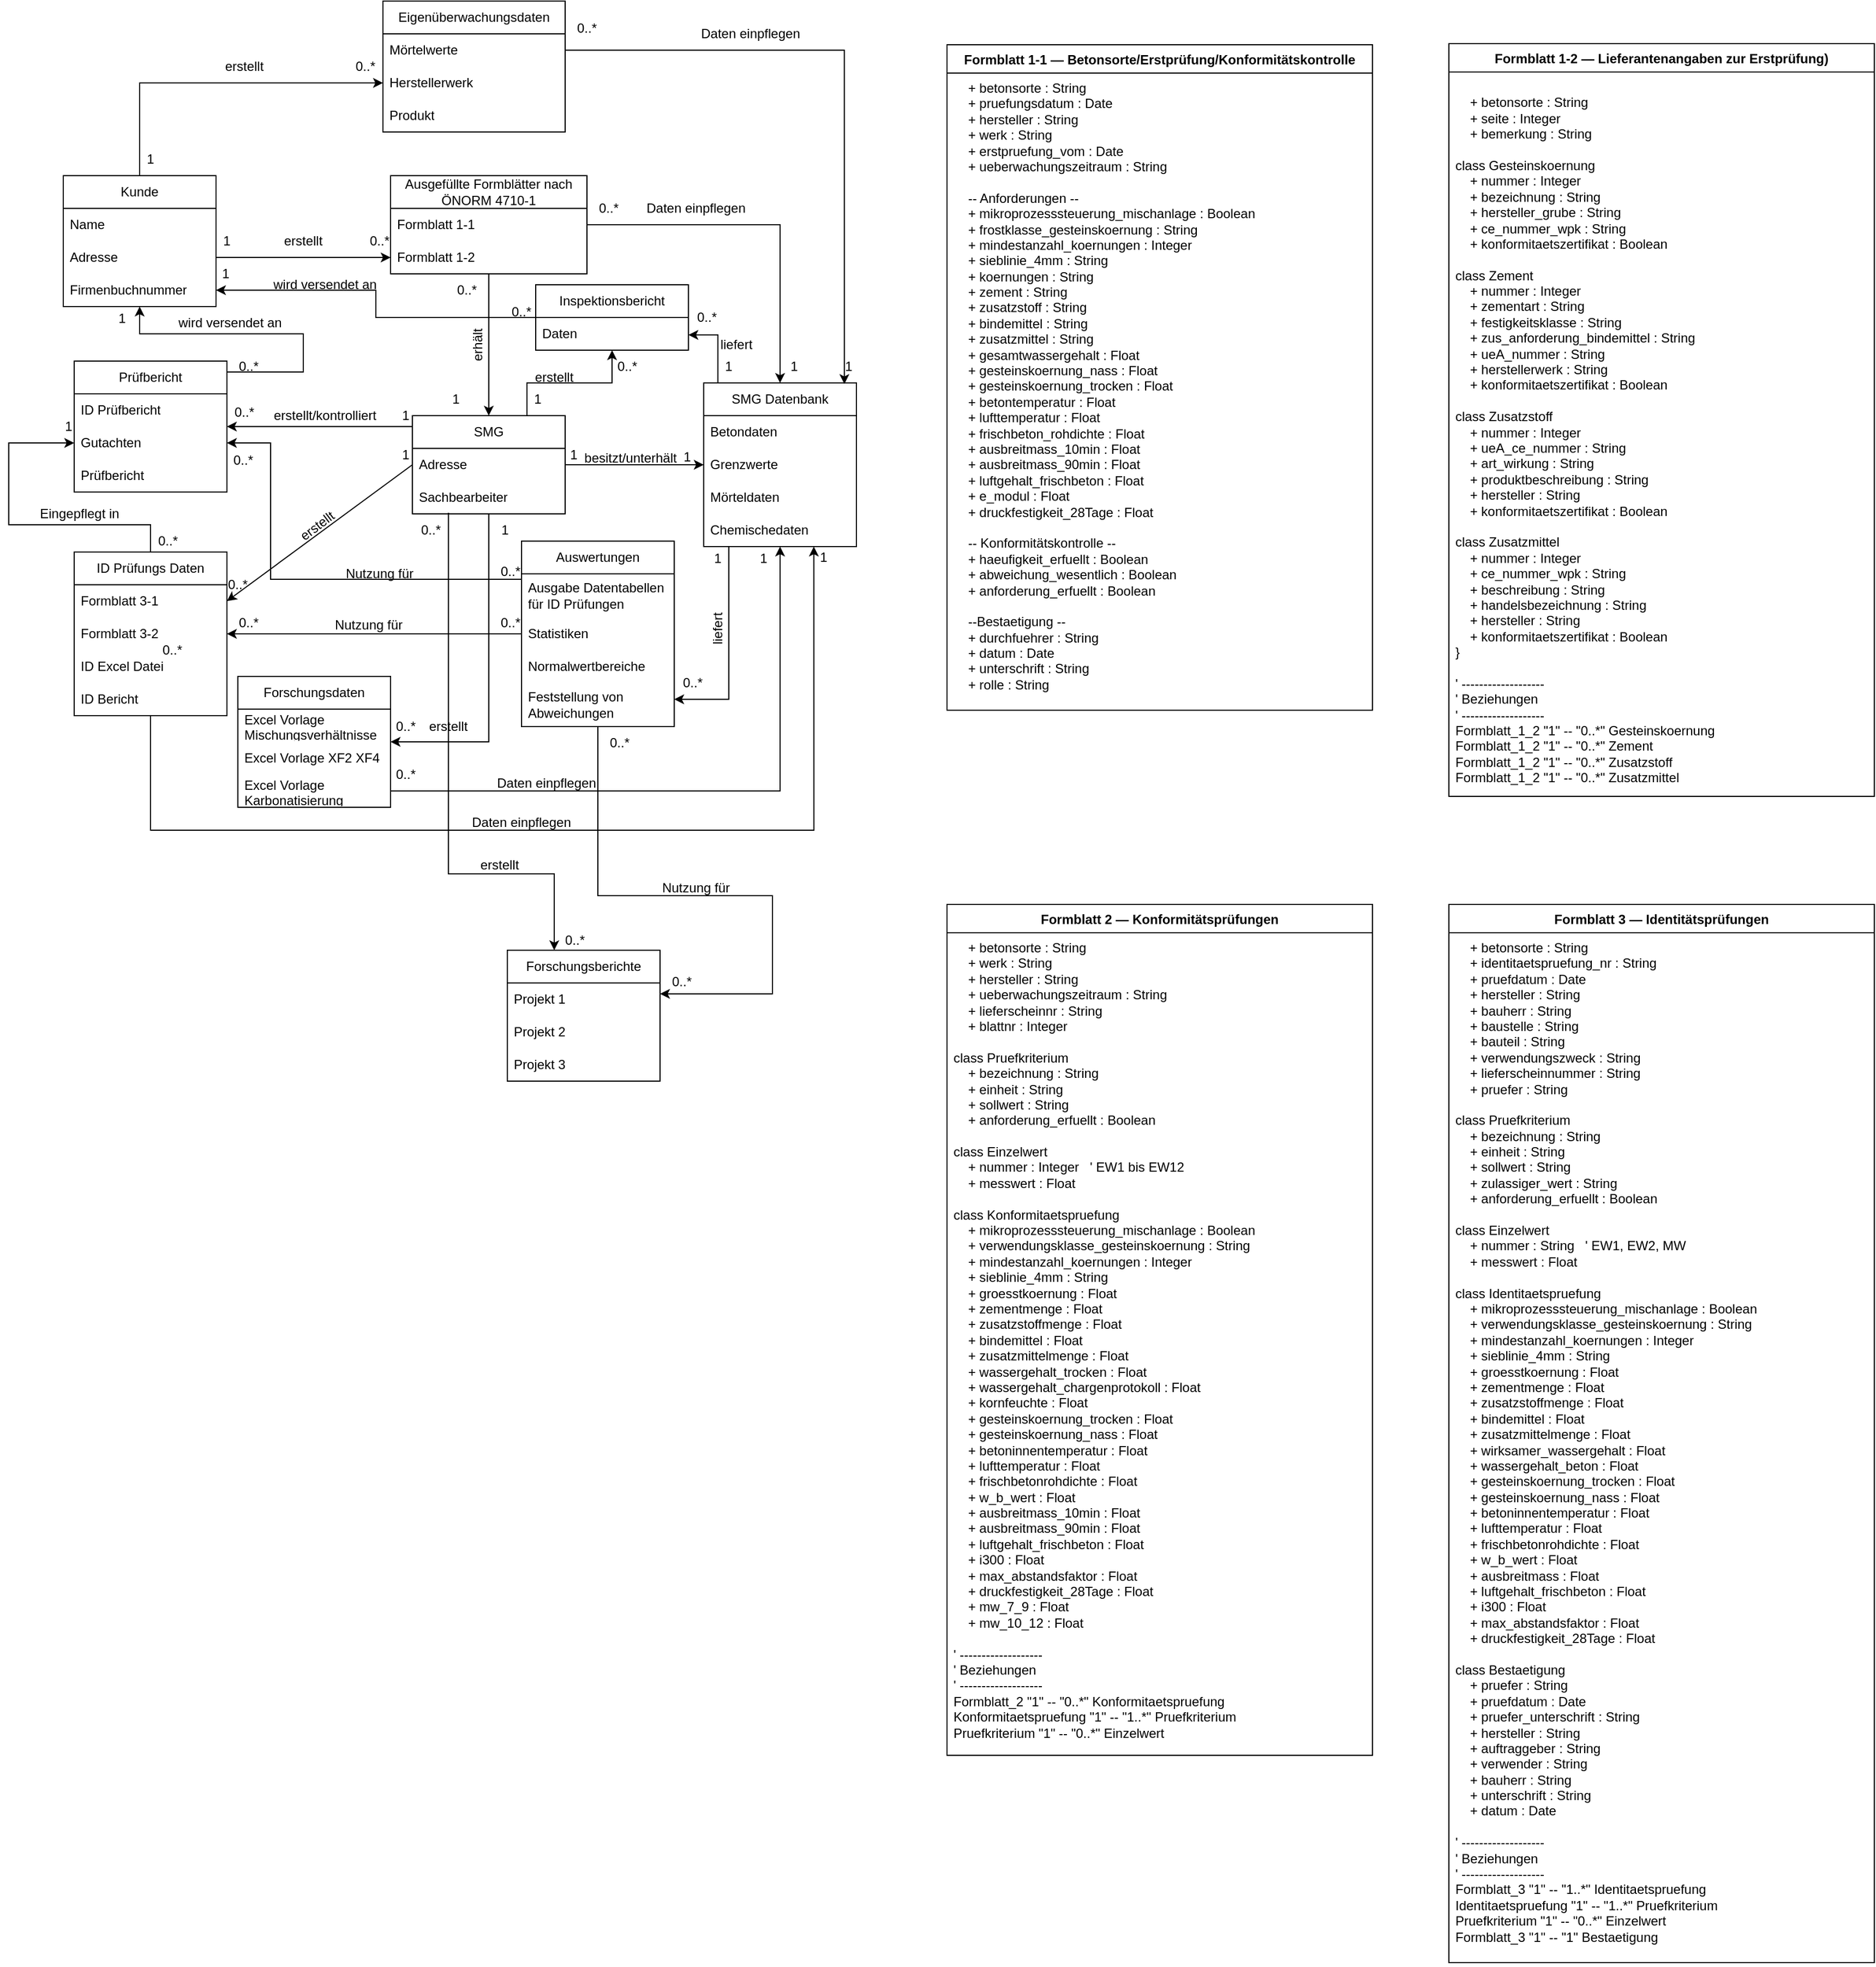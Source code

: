 <mxfile version="28.2.5">
  <diagram name="Seite-1" id="GDso6J2cdpOIWkt0ecDq">
    <mxGraphModel dx="2066" dy="1103" grid="1" gridSize="10" guides="1" tooltips="1" connect="1" arrows="1" fold="1" page="1" pageScale="1" pageWidth="827" pageHeight="1169" math="0" shadow="0">
      <root>
        <mxCell id="0" />
        <mxCell id="1" parent="0" />
        <mxCell id="ijW5oewOP2Px1TIDtDNt-7" style="edgeStyle=orthogonalEdgeStyle;rounded=0;orthogonalLoop=1;jettySize=auto;html=1;" edge="1" parent="1" source="6IoawU8fSsD1FMSGB_2r-6" target="ijW5oewOP2Px1TIDtDNt-3">
          <mxGeometry relative="1" as="geometry" />
        </mxCell>
        <mxCell id="6IoawU8fSsD1FMSGB_2r-6" value="Kunde" style="swimlane;fontStyle=0;childLayout=stackLayout;horizontal=1;startSize=30;horizontalStack=0;resizeParent=1;resizeParentMax=0;resizeLast=0;collapsible=1;marginBottom=0;whiteSpace=wrap;html=1;" parent="1" vertex="1">
          <mxGeometry x="100" y="170" width="140" height="120" as="geometry" />
        </mxCell>
        <mxCell id="6IoawU8fSsD1FMSGB_2r-7" value="Name" style="text;strokeColor=none;fillColor=none;align=left;verticalAlign=middle;spacingLeft=4;spacingRight=4;overflow=hidden;points=[[0,0.5],[1,0.5]];portConstraint=eastwest;rotatable=0;whiteSpace=wrap;html=1;" parent="6IoawU8fSsD1FMSGB_2r-6" vertex="1">
          <mxGeometry y="30" width="140" height="30" as="geometry" />
        </mxCell>
        <mxCell id="6IoawU8fSsD1FMSGB_2r-8" value="Adresse" style="text;strokeColor=none;fillColor=none;align=left;verticalAlign=middle;spacingLeft=4;spacingRight=4;overflow=hidden;points=[[0,0.5],[1,0.5]];portConstraint=eastwest;rotatable=0;whiteSpace=wrap;html=1;" parent="6IoawU8fSsD1FMSGB_2r-6" vertex="1">
          <mxGeometry y="60" width="140" height="30" as="geometry" />
        </mxCell>
        <mxCell id="6IoawU8fSsD1FMSGB_2r-9" value="Firmenbuchnummer" style="text;strokeColor=none;fillColor=none;align=left;verticalAlign=middle;spacingLeft=4;spacingRight=4;overflow=hidden;points=[[0,0.5],[1,0.5]];portConstraint=eastwest;rotatable=0;whiteSpace=wrap;html=1;" parent="6IoawU8fSsD1FMSGB_2r-6" vertex="1">
          <mxGeometry y="90" width="140" height="30" as="geometry" />
        </mxCell>
        <mxCell id="6IoawU8fSsD1FMSGB_2r-10" value="Ausgefüllte Formblätter nach ÖNORM 4710-1" style="swimlane;fontStyle=0;childLayout=stackLayout;horizontal=1;startSize=30;horizontalStack=0;resizeParent=1;resizeParentMax=0;resizeLast=0;collapsible=1;marginBottom=0;whiteSpace=wrap;html=1;" parent="1" vertex="1">
          <mxGeometry x="400" y="170" width="180" height="90" as="geometry" />
        </mxCell>
        <mxCell id="6IoawU8fSsD1FMSGB_2r-11" value="Formblatt 1-1&amp;nbsp;" style="text;strokeColor=none;fillColor=none;align=left;verticalAlign=middle;spacingLeft=4;spacingRight=4;overflow=hidden;points=[[0,0.5],[1,0.5]];portConstraint=eastwest;rotatable=0;whiteSpace=wrap;html=1;" parent="6IoawU8fSsD1FMSGB_2r-10" vertex="1">
          <mxGeometry y="30" width="180" height="30" as="geometry" />
        </mxCell>
        <mxCell id="6IoawU8fSsD1FMSGB_2r-12" value="Formblatt 1-2" style="text;strokeColor=none;fillColor=none;align=left;verticalAlign=middle;spacingLeft=4;spacingRight=4;overflow=hidden;points=[[0,0.5],[1,0.5]];portConstraint=eastwest;rotatable=0;whiteSpace=wrap;html=1;" parent="6IoawU8fSsD1FMSGB_2r-10" vertex="1">
          <mxGeometry y="60" width="180" height="30" as="geometry" />
        </mxCell>
        <mxCell id="6IoawU8fSsD1FMSGB_2r-15" value="erstellt" style="text;html=1;align=center;verticalAlign=middle;whiteSpace=wrap;rounded=0;" parent="1" vertex="1">
          <mxGeometry x="290" y="215" width="60" height="30" as="geometry" />
        </mxCell>
        <mxCell id="6IoawU8fSsD1FMSGB_2r-16" value="1" style="text;html=1;align=center;verticalAlign=middle;whiteSpace=wrap;rounded=0;" parent="1" vertex="1">
          <mxGeometry x="220" y="215" width="60" height="30" as="geometry" />
        </mxCell>
        <mxCell id="6IoawU8fSsD1FMSGB_2r-17" value="0..*" style="text;html=1;align=center;verticalAlign=middle;whiteSpace=wrap;rounded=0;" parent="1" vertex="1">
          <mxGeometry x="360" y="215" width="60" height="30" as="geometry" />
        </mxCell>
        <mxCell id="6IoawU8fSsD1FMSGB_2r-19" value="SMG" style="swimlane;fontStyle=0;childLayout=stackLayout;horizontal=1;startSize=30;horizontalStack=0;resizeParent=1;resizeParentMax=0;resizeLast=0;collapsible=1;marginBottom=0;whiteSpace=wrap;html=1;" parent="1" vertex="1">
          <mxGeometry x="420" y="390" width="140" height="90" as="geometry" />
        </mxCell>
        <mxCell id="6IoawU8fSsD1FMSGB_2r-20" value="Adresse" style="text;strokeColor=none;fillColor=none;align=left;verticalAlign=middle;spacingLeft=4;spacingRight=4;overflow=hidden;points=[[0,0.5],[1,0.5]];portConstraint=eastwest;rotatable=0;whiteSpace=wrap;html=1;" parent="6IoawU8fSsD1FMSGB_2r-19" vertex="1">
          <mxGeometry y="30" width="140" height="30" as="geometry" />
        </mxCell>
        <mxCell id="6IoawU8fSsD1FMSGB_2r-22" value="Sachbearbeiter" style="text;strokeColor=none;fillColor=none;align=left;verticalAlign=middle;spacingLeft=4;spacingRight=4;overflow=hidden;points=[[0,0.5],[1,0.5]];portConstraint=eastwest;rotatable=0;whiteSpace=wrap;html=1;" parent="6IoawU8fSsD1FMSGB_2r-19" vertex="1">
          <mxGeometry y="60" width="140" height="30" as="geometry" />
        </mxCell>
        <mxCell id="6IoawU8fSsD1FMSGB_2r-24" value="erhält" style="text;html=1;align=center;verticalAlign=middle;whiteSpace=wrap;rounded=0;rotation=-90;" parent="1" vertex="1">
          <mxGeometry x="450" y="310" width="60" height="30" as="geometry" />
        </mxCell>
        <mxCell id="6IoawU8fSsD1FMSGB_2r-25" value="" style="endArrow=classic;html=1;rounded=0;entryX=0;entryY=0.5;entryDx=0;entryDy=0;exitX=1;exitY=0.5;exitDx=0;exitDy=0;" parent="1" source="6IoawU8fSsD1FMSGB_2r-8" target="6IoawU8fSsD1FMSGB_2r-12" edge="1">
          <mxGeometry width="50" height="50" relative="1" as="geometry">
            <mxPoint x="210" y="240" as="sourcePoint" />
            <mxPoint x="440" y="400" as="targetPoint" />
          </mxGeometry>
        </mxCell>
        <mxCell id="6IoawU8fSsD1FMSGB_2r-26" value="" style="endArrow=classic;html=1;rounded=0;entryX=0.5;entryY=0;entryDx=0;entryDy=0;" parent="1" source="6IoawU8fSsD1FMSGB_2r-12" target="6IoawU8fSsD1FMSGB_2r-19" edge="1">
          <mxGeometry width="50" height="50" relative="1" as="geometry">
            <mxPoint x="560" y="260" as="sourcePoint" />
            <mxPoint x="440" y="400" as="targetPoint" />
          </mxGeometry>
        </mxCell>
        <mxCell id="6IoawU8fSsD1FMSGB_2r-27" value="" style="endArrow=classic;html=1;rounded=0;exitX=0;exitY=0.5;exitDx=0;exitDy=0;entryX=1;entryY=0.5;entryDx=0;entryDy=0;" parent="1" source="6IoawU8fSsD1FMSGB_2r-20" target="6IoawU8fSsD1FMSGB_2r-29" edge="1">
          <mxGeometry width="50" height="50" relative="1" as="geometry">
            <mxPoint x="390" y="450" as="sourcePoint" />
            <mxPoint x="250" y="442" as="targetPoint" />
          </mxGeometry>
        </mxCell>
        <mxCell id="6IoawU8fSsD1FMSGB_2r-28" value="ID Prüfungs Daten" style="swimlane;fontStyle=0;childLayout=stackLayout;horizontal=1;startSize=30;horizontalStack=0;resizeParent=1;resizeParentMax=0;resizeLast=0;collapsible=1;marginBottom=0;whiteSpace=wrap;html=1;" parent="1" vertex="1">
          <mxGeometry x="110" y="515" width="140" height="150" as="geometry" />
        </mxCell>
        <mxCell id="6IoawU8fSsD1FMSGB_2r-29" value="Formblatt 3-1" style="text;strokeColor=none;fillColor=none;align=left;verticalAlign=middle;spacingLeft=4;spacingRight=4;overflow=hidden;points=[[0,0.5],[1,0.5]];portConstraint=eastwest;rotatable=0;whiteSpace=wrap;html=1;" parent="6IoawU8fSsD1FMSGB_2r-28" vertex="1">
          <mxGeometry y="30" width="140" height="30" as="geometry" />
        </mxCell>
        <mxCell id="6IoawU8fSsD1FMSGB_2r-30" value="Formblatt 3-2" style="text;strokeColor=none;fillColor=none;align=left;verticalAlign=middle;spacingLeft=4;spacingRight=4;overflow=hidden;points=[[0,0.5],[1,0.5]];portConstraint=eastwest;rotatable=0;whiteSpace=wrap;html=1;" parent="6IoawU8fSsD1FMSGB_2r-28" vertex="1">
          <mxGeometry y="60" width="140" height="30" as="geometry" />
        </mxCell>
        <mxCell id="6IoawU8fSsD1FMSGB_2r-43" value="ID Excel Datei" style="text;strokeColor=none;fillColor=none;align=left;verticalAlign=middle;spacingLeft=4;spacingRight=4;overflow=hidden;points=[[0,0.5],[1,0.5]];portConstraint=eastwest;rotatable=0;whiteSpace=wrap;html=1;" parent="6IoawU8fSsD1FMSGB_2r-28" vertex="1">
          <mxGeometry y="90" width="140" height="30" as="geometry" />
        </mxCell>
        <mxCell id="6IoawU8fSsD1FMSGB_2r-31" value="ID Bericht" style="text;strokeColor=none;fillColor=none;align=left;verticalAlign=middle;spacingLeft=4;spacingRight=4;overflow=hidden;points=[[0,0.5],[1,0.5]];portConstraint=eastwest;rotatable=0;whiteSpace=wrap;html=1;" parent="6IoawU8fSsD1FMSGB_2r-28" vertex="1">
          <mxGeometry y="120" width="140" height="30" as="geometry" />
        </mxCell>
        <mxCell id="6IoawU8fSsD1FMSGB_2r-32" value="erstellt" style="text;html=1;align=center;verticalAlign=middle;whiteSpace=wrap;rounded=0;rotation=-37;" parent="1" vertex="1">
          <mxGeometry x="303" y="476" width="60" height="30" as="geometry" />
        </mxCell>
        <mxCell id="6IoawU8fSsD1FMSGB_2r-36" value="1" style="text;html=1;align=center;verticalAlign=middle;whiteSpace=wrap;rounded=0;" parent="1" vertex="1">
          <mxGeometry x="384" y="411" width="60" height="30" as="geometry" />
        </mxCell>
        <mxCell id="6IoawU8fSsD1FMSGB_2r-38" value="0..*" style="text;html=1;align=center;verticalAlign=middle;whiteSpace=wrap;rounded=0;" parent="1" vertex="1">
          <mxGeometry x="230" y="530" width="60" height="30" as="geometry" />
        </mxCell>
        <mxCell id="6IoawU8fSsD1FMSGB_2r-39" value="Forschungsdaten" style="swimlane;fontStyle=0;childLayout=stackLayout;horizontal=1;startSize=30;horizontalStack=0;resizeParent=1;resizeParentMax=0;resizeLast=0;collapsible=1;marginBottom=0;whiteSpace=wrap;html=1;" parent="1" vertex="1">
          <mxGeometry x="260" y="629" width="140" height="120" as="geometry" />
        </mxCell>
        <mxCell id="6IoawU8fSsD1FMSGB_2r-40" value="Excel Vorlage Mischungsverhältnisse" style="text;strokeColor=none;fillColor=none;align=left;verticalAlign=middle;spacingLeft=4;spacingRight=4;overflow=hidden;points=[[0,0.5],[1,0.5]];portConstraint=eastwest;rotatable=0;whiteSpace=wrap;html=1;" parent="6IoawU8fSsD1FMSGB_2r-39" vertex="1">
          <mxGeometry y="30" width="140" height="30" as="geometry" />
        </mxCell>
        <mxCell id="6IoawU8fSsD1FMSGB_2r-41" value="Excel Vorlage XF2 XF4&amp;nbsp;" style="text;strokeColor=none;fillColor=none;align=left;verticalAlign=middle;spacingLeft=4;spacingRight=4;overflow=hidden;points=[[0,0.5],[1,0.5]];portConstraint=eastwest;rotatable=0;whiteSpace=wrap;html=1;" parent="6IoawU8fSsD1FMSGB_2r-39" vertex="1">
          <mxGeometry y="60" width="140" height="30" as="geometry" />
        </mxCell>
        <mxCell id="6IoawU8fSsD1FMSGB_2r-42" value="Excel Vorlage Karbonatisierung" style="text;strokeColor=none;fillColor=none;align=left;verticalAlign=middle;spacingLeft=4;spacingRight=4;overflow=hidden;points=[[0,0.5],[1,0.5]];portConstraint=eastwest;rotatable=0;whiteSpace=wrap;html=1;" parent="6IoawU8fSsD1FMSGB_2r-39" vertex="1">
          <mxGeometry y="90" width="140" height="30" as="geometry" />
        </mxCell>
        <mxCell id="6IoawU8fSsD1FMSGB_2r-44" value="" style="endArrow=classic;html=1;rounded=0;" parent="1" source="6IoawU8fSsD1FMSGB_2r-19" target="6IoawU8fSsD1FMSGB_2r-39" edge="1">
          <mxGeometry width="50" height="50" relative="1" as="geometry">
            <mxPoint x="534" y="520" as="sourcePoint" />
            <mxPoint x="440" y="674" as="targetPoint" />
            <Array as="points">
              <mxPoint x="490" y="689" />
            </Array>
          </mxGeometry>
        </mxCell>
        <mxCell id="6IoawU8fSsD1FMSGB_2r-45" value="erstellt" style="text;html=1;align=center;verticalAlign=middle;whiteSpace=wrap;rounded=0;" parent="1" vertex="1">
          <mxGeometry x="423" y="660" width="60" height="30" as="geometry" />
        </mxCell>
        <mxCell id="6IoawU8fSsD1FMSGB_2r-47" value="0..*" style="text;html=1;align=center;verticalAlign=middle;whiteSpace=wrap;rounded=0;rotation=0;" parent="1" vertex="1">
          <mxGeometry x="384" y="660" width="60" height="30" as="geometry" />
        </mxCell>
        <mxCell id="ijW5oewOP2Px1TIDtDNt-21" style="edgeStyle=orthogonalEdgeStyle;rounded=0;orthogonalLoop=1;jettySize=auto;html=1;" edge="1" parent="1" source="6IoawU8fSsD1FMSGB_2r-48" target="ijW5oewOP2Px1TIDtDNt-16">
          <mxGeometry relative="1" as="geometry">
            <Array as="points">
              <mxPoint x="700" y="316" />
            </Array>
          </mxGeometry>
        </mxCell>
        <mxCell id="6IoawU8fSsD1FMSGB_2r-48" value="SMG Datenbank" style="swimlane;fontStyle=0;childLayout=stackLayout;horizontal=1;startSize=30;horizontalStack=0;resizeParent=1;resizeParentMax=0;resizeLast=0;collapsible=1;marginBottom=0;whiteSpace=wrap;html=1;" parent="1" vertex="1">
          <mxGeometry x="687" y="360" width="140" height="150" as="geometry" />
        </mxCell>
        <mxCell id="6IoawU8fSsD1FMSGB_2r-49" value="Betondaten" style="text;strokeColor=none;fillColor=none;align=left;verticalAlign=middle;spacingLeft=4;spacingRight=4;overflow=hidden;points=[[0,0.5],[1,0.5]];portConstraint=eastwest;rotatable=0;whiteSpace=wrap;html=1;" parent="6IoawU8fSsD1FMSGB_2r-48" vertex="1">
          <mxGeometry y="30" width="140" height="30" as="geometry" />
        </mxCell>
        <mxCell id="ijW5oewOP2Px1TIDtDNt-5" value="Grenzwerte" style="text;strokeColor=none;fillColor=none;align=left;verticalAlign=middle;spacingLeft=4;spacingRight=4;overflow=hidden;points=[[0,0.5],[1,0.5]];portConstraint=eastwest;rotatable=0;whiteSpace=wrap;html=1;" vertex="1" parent="6IoawU8fSsD1FMSGB_2r-48">
          <mxGeometry y="60" width="140" height="30" as="geometry" />
        </mxCell>
        <mxCell id="6IoawU8fSsD1FMSGB_2r-50" value="Mörteldaten" style="text;strokeColor=none;fillColor=none;align=left;verticalAlign=middle;spacingLeft=4;spacingRight=4;overflow=hidden;points=[[0,0.5],[1,0.5]];portConstraint=eastwest;rotatable=0;whiteSpace=wrap;html=1;" parent="6IoawU8fSsD1FMSGB_2r-48" vertex="1">
          <mxGeometry y="90" width="140" height="30" as="geometry" />
        </mxCell>
        <mxCell id="6IoawU8fSsD1FMSGB_2r-51" value="Chemischedaten" style="text;strokeColor=none;fillColor=none;align=left;verticalAlign=middle;spacingLeft=4;spacingRight=4;overflow=hidden;points=[[0,0.5],[1,0.5]];portConstraint=eastwest;rotatable=0;whiteSpace=wrap;html=1;" parent="6IoawU8fSsD1FMSGB_2r-48" vertex="1">
          <mxGeometry y="120" width="140" height="30" as="geometry" />
        </mxCell>
        <mxCell id="6IoawU8fSsD1FMSGB_2r-52" value="" style="endArrow=classic;html=1;rounded=0;exitX=1;exitY=0.5;exitDx=0;exitDy=0;" parent="1" source="6IoawU8fSsD1FMSGB_2r-42" target="6IoawU8fSsD1FMSGB_2r-48" edge="1">
          <mxGeometry width="50" height="50" relative="1" as="geometry">
            <mxPoint x="390" y="450" as="sourcePoint" />
            <mxPoint x="440" y="400" as="targetPoint" />
            <Array as="points">
              <mxPoint x="757" y="734" />
            </Array>
          </mxGeometry>
        </mxCell>
        <mxCell id="6IoawU8fSsD1FMSGB_2r-53" value="" style="endArrow=classic;html=1;rounded=0;entryX=0.721;entryY=1;entryDx=0;entryDy=0;entryPerimeter=0;" parent="1" source="6IoawU8fSsD1FMSGB_2r-28" target="6IoawU8fSsD1FMSGB_2r-51" edge="1">
          <mxGeometry width="50" height="50" relative="1" as="geometry">
            <mxPoint x="160" y="610" as="sourcePoint" />
            <mxPoint x="800" y="770" as="targetPoint" />
            <Array as="points">
              <mxPoint x="180" y="770" />
              <mxPoint x="788" y="770" />
            </Array>
          </mxGeometry>
        </mxCell>
        <mxCell id="6IoawU8fSsD1FMSGB_2r-54" value="" style="endArrow=classic;html=1;rounded=0;entryX=0.5;entryY=0;entryDx=0;entryDy=0;" parent="1" source="6IoawU8fSsD1FMSGB_2r-10" target="6IoawU8fSsD1FMSGB_2r-48" edge="1">
          <mxGeometry width="50" height="50" relative="1" as="geometry">
            <mxPoint x="390" y="450" as="sourcePoint" />
            <mxPoint x="790" y="380" as="targetPoint" />
            <Array as="points">
              <mxPoint x="757" y="215" />
            </Array>
          </mxGeometry>
        </mxCell>
        <mxCell id="6IoawU8fSsD1FMSGB_2r-55" value="Daten einpflegen" style="text;html=1;align=center;verticalAlign=middle;whiteSpace=wrap;rounded=0;" parent="1" vertex="1">
          <mxGeometry x="620" y="185" width="120" height="30" as="geometry" />
        </mxCell>
        <mxCell id="6IoawU8fSsD1FMSGB_2r-56" value="1" style="text;html=1;align=center;verticalAlign=middle;whiteSpace=wrap;rounded=0;" parent="1" vertex="1">
          <mxGeometry x="740" y="330" width="60" height="30" as="geometry" />
        </mxCell>
        <mxCell id="6IoawU8fSsD1FMSGB_2r-57" value="0..*" style="text;html=1;align=center;verticalAlign=middle;whiteSpace=wrap;rounded=0;" parent="1" vertex="1">
          <mxGeometry x="570" y="185" width="60" height="30" as="geometry" />
        </mxCell>
        <mxCell id="6IoawU8fSsD1FMSGB_2r-58" value="Daten einpflegen" style="text;html=1;align=center;verticalAlign=middle;whiteSpace=wrap;rounded=0;" parent="1" vertex="1">
          <mxGeometry x="483" y="712" width="120" height="30" as="geometry" />
        </mxCell>
        <mxCell id="6IoawU8fSsD1FMSGB_2r-59" value="1" style="text;html=1;align=center;verticalAlign=middle;whiteSpace=wrap;rounded=0;" parent="1" vertex="1">
          <mxGeometry x="707" y="506" width="70" height="30" as="geometry" />
        </mxCell>
        <mxCell id="6IoawU8fSsD1FMSGB_2r-60" value="1" style="text;html=1;align=center;verticalAlign=middle;whiteSpace=wrap;rounded=0;" parent="1" vertex="1">
          <mxGeometry x="762" y="505" width="70" height="30" as="geometry" />
        </mxCell>
        <mxCell id="6IoawU8fSsD1FMSGB_2r-61" value="Daten einpflegen" style="text;html=1;align=center;verticalAlign=middle;whiteSpace=wrap;rounded=0;" parent="1" vertex="1">
          <mxGeometry x="460" y="748" width="120" height="30" as="geometry" />
        </mxCell>
        <mxCell id="6IoawU8fSsD1FMSGB_2r-62" value="0..*" style="text;html=1;align=center;verticalAlign=middle;whiteSpace=wrap;rounded=0;" parent="1" vertex="1">
          <mxGeometry x="170" y="590" width="60" height="30" as="geometry" />
        </mxCell>
        <mxCell id="6IoawU8fSsD1FMSGB_2r-67" value="0..*" style="text;html=1;align=center;verticalAlign=middle;whiteSpace=wrap;rounded=0;" parent="1" vertex="1">
          <mxGeometry x="440" y="260" width="60" height="30" as="geometry" />
        </mxCell>
        <mxCell id="6IoawU8fSsD1FMSGB_2r-68" value="1" style="text;html=1;align=center;verticalAlign=middle;whiteSpace=wrap;rounded=0;" parent="1" vertex="1">
          <mxGeometry x="430" y="360" width="60" height="30" as="geometry" />
        </mxCell>
        <mxCell id="6IoawU8fSsD1FMSGB_2r-70" value="besitzt/unterhält" style="text;html=1;align=center;verticalAlign=middle;whiteSpace=wrap;rounded=0;" parent="1" vertex="1">
          <mxGeometry x="590" y="414" width="60" height="30" as="geometry" />
        </mxCell>
        <mxCell id="6IoawU8fSsD1FMSGB_2r-71" value="" style="endArrow=classic;html=1;rounded=0;" parent="1" source="6IoawU8fSsD1FMSGB_2r-19" target="6IoawU8fSsD1FMSGB_2r-48" edge="1">
          <mxGeometry width="50" height="50" relative="1" as="geometry">
            <mxPoint x="770" y="450" as="sourcePoint" />
            <mxPoint x="820" y="400" as="targetPoint" />
          </mxGeometry>
        </mxCell>
        <mxCell id="6IoawU8fSsD1FMSGB_2r-75" value="1" style="text;html=1;align=center;verticalAlign=middle;whiteSpace=wrap;rounded=0;" parent="1" vertex="1">
          <mxGeometry x="470" y="480" width="70" height="30" as="geometry" />
        </mxCell>
        <mxCell id="ijW5oewOP2Px1TIDtDNt-20" style="edgeStyle=orthogonalEdgeStyle;rounded=0;orthogonalLoop=1;jettySize=auto;html=1;exitX=0.75;exitY=0;exitDx=0;exitDy=0;" edge="1" parent="1" source="6IoawU8fSsD1FMSGB_2r-19" target="ijW5oewOP2Px1TIDtDNt-16">
          <mxGeometry relative="1" as="geometry" />
        </mxCell>
        <mxCell id="6IoawU8fSsD1FMSGB_2r-76" value="1" style="text;html=1;align=center;verticalAlign=middle;whiteSpace=wrap;rounded=0;" parent="1" vertex="1">
          <mxGeometry x="533" y="411" width="70" height="30" as="geometry" />
        </mxCell>
        <mxCell id="6IoawU8fSsD1FMSGB_2r-77" value="1" style="text;html=1;align=center;verticalAlign=middle;whiteSpace=wrap;rounded=0;" parent="1" vertex="1">
          <mxGeometry x="637" y="413" width="70" height="30" as="geometry" />
        </mxCell>
        <mxCell id="6IoawU8fSsD1FMSGB_2r-98" style="edgeStyle=orthogonalEdgeStyle;rounded=0;orthogonalLoop=1;jettySize=auto;html=1;" parent="1" source="6IoawU8fSsD1FMSGB_2r-78" target="6IoawU8fSsD1FMSGB_2r-94" edge="1">
          <mxGeometry relative="1" as="geometry">
            <Array as="points">
              <mxPoint x="590" y="830" />
              <mxPoint x="750" y="830" />
              <mxPoint x="750" y="920" />
            </Array>
          </mxGeometry>
        </mxCell>
        <mxCell id="AF2LcGWAPr--5cZZ4qZS-16" style="edgeStyle=orthogonalEdgeStyle;rounded=0;orthogonalLoop=1;jettySize=auto;html=1;entryX=1;entryY=0.5;entryDx=0;entryDy=0;" parent="1" source="6IoawU8fSsD1FMSGB_2r-78" target="AF2LcGWAPr--5cZZ4qZS-4" edge="1">
          <mxGeometry relative="1" as="geometry">
            <Array as="points">
              <mxPoint x="290" y="540" />
              <mxPoint x="290" y="415" />
            </Array>
          </mxGeometry>
        </mxCell>
        <mxCell id="6IoawU8fSsD1FMSGB_2r-78" value="Auswertungen" style="swimlane;fontStyle=0;childLayout=stackLayout;horizontal=1;startSize=30;horizontalStack=0;resizeParent=1;resizeParentMax=0;resizeLast=0;collapsible=1;marginBottom=0;whiteSpace=wrap;html=1;" parent="1" vertex="1">
          <mxGeometry x="520" y="505" width="140" height="170" as="geometry" />
        </mxCell>
        <mxCell id="6IoawU8fSsD1FMSGB_2r-79" value="Ausgabe Datentabellen für ID Prüfungen" style="text;strokeColor=none;fillColor=none;align=left;verticalAlign=middle;spacingLeft=4;spacingRight=4;overflow=hidden;points=[[0,0.5],[1,0.5]];portConstraint=eastwest;rotatable=0;whiteSpace=wrap;html=1;" parent="6IoawU8fSsD1FMSGB_2r-78" vertex="1">
          <mxGeometry y="30" width="140" height="40" as="geometry" />
        </mxCell>
        <mxCell id="6IoawU8fSsD1FMSGB_2r-80" value="Statistiken" style="text;strokeColor=none;fillColor=none;align=left;verticalAlign=middle;spacingLeft=4;spacingRight=4;overflow=hidden;points=[[0,0.5],[1,0.5]];portConstraint=eastwest;rotatable=0;whiteSpace=wrap;html=1;" parent="6IoawU8fSsD1FMSGB_2r-78" vertex="1">
          <mxGeometry y="70" width="140" height="30" as="geometry" />
        </mxCell>
        <mxCell id="6IoawU8fSsD1FMSGB_2r-82" value="Normalwertbereiche&lt;span style=&quot;color: rgba(0, 0, 0, 0); font-family: monospace; font-size: 0px; text-wrap-mode: nowrap;&quot;&gt;%3CmxGraphModel%3E%3Croot%3E%3CmxCell%20id%3D%220%22%2F%3E%3CmxCell%20id%3D%221%22%20parent%3D%220%22%2F%3E%3CmxCell%20id%3D%222%22%20value%3D%221%22%20style%3D%22text%3Bhtml%3D1%3Balign%3Dcenter%3BverticalAlign%3Dmiddle%3BwhiteSpace%3Dwrap%3Brounded%3D0%3B%22%20vertex%3D%221%22%20parent%3D%221%22%3E%3CmxGeometry%20x%3D%22533%22%20y%3D%22411%22%20width%3D%2270%22%20height%3D%2230%22%20as%3D%22geometry%22%2F%3E%3C%2FmxCell%3E%3C%2Froot%3E%3C%2FmxGraphModel%3E&lt;/span&gt;" style="text;strokeColor=none;fillColor=none;align=left;verticalAlign=middle;spacingLeft=4;spacingRight=4;overflow=hidden;points=[[0,0.5],[1,0.5]];portConstraint=eastwest;rotatable=0;whiteSpace=wrap;html=1;" parent="6IoawU8fSsD1FMSGB_2r-78" vertex="1">
          <mxGeometry y="100" width="140" height="30" as="geometry" />
        </mxCell>
        <mxCell id="6IoawU8fSsD1FMSGB_2r-81" value="Feststellung von Abweichungen" style="text;strokeColor=none;fillColor=none;align=left;verticalAlign=middle;spacingLeft=4;spacingRight=4;overflow=hidden;points=[[0,0.5],[1,0.5]];portConstraint=eastwest;rotatable=0;whiteSpace=wrap;html=1;" parent="6IoawU8fSsD1FMSGB_2r-78" vertex="1">
          <mxGeometry y="130" width="140" height="40" as="geometry" />
        </mxCell>
        <mxCell id="6IoawU8fSsD1FMSGB_2r-83" value="0..*" style="text;html=1;align=center;verticalAlign=middle;whiteSpace=wrap;rounded=0;" parent="1" vertex="1">
          <mxGeometry x="384" y="704" width="60" height="30" as="geometry" />
        </mxCell>
        <mxCell id="6IoawU8fSsD1FMSGB_2r-86" value="0..*" style="text;html=1;align=center;verticalAlign=middle;whiteSpace=wrap;rounded=0;" parent="1" vertex="1">
          <mxGeometry x="647" y="620" width="60" height="30" as="geometry" />
        </mxCell>
        <mxCell id="6IoawU8fSsD1FMSGB_2r-87" value="1" style="text;html=1;align=center;verticalAlign=middle;whiteSpace=wrap;rounded=0;" parent="1" vertex="1">
          <mxGeometry x="665" y="506" width="70" height="30" as="geometry" />
        </mxCell>
        <mxCell id="6IoawU8fSsD1FMSGB_2r-88" value="liefert" style="text;html=1;align=center;verticalAlign=middle;whiteSpace=wrap;rounded=0;rotation=-90;" parent="1" vertex="1">
          <mxGeometry x="670" y="570" width="60" height="30" as="geometry" />
        </mxCell>
        <mxCell id="6IoawU8fSsD1FMSGB_2r-91" value="Nutzung für" style="text;html=1;align=center;verticalAlign=middle;whiteSpace=wrap;rounded=0;" parent="1" vertex="1">
          <mxGeometry x="320" y="567" width="120" height="30" as="geometry" />
        </mxCell>
        <mxCell id="6IoawU8fSsD1FMSGB_2r-92" value="0..*" style="text;html=1;align=center;verticalAlign=middle;whiteSpace=wrap;rounded=0;" parent="1" vertex="1">
          <mxGeometry x="240" y="565" width="60" height="30" as="geometry" />
        </mxCell>
        <mxCell id="6IoawU8fSsD1FMSGB_2r-93" value="0..*" style="text;html=1;align=center;verticalAlign=middle;whiteSpace=wrap;rounded=0;" parent="1" vertex="1">
          <mxGeometry x="480" y="565" width="60" height="30" as="geometry" />
        </mxCell>
        <mxCell id="6IoawU8fSsD1FMSGB_2r-94" value="Forschungsberichte" style="swimlane;fontStyle=0;childLayout=stackLayout;horizontal=1;startSize=30;horizontalStack=0;resizeParent=1;resizeParentMax=0;resizeLast=0;collapsible=1;marginBottom=0;whiteSpace=wrap;html=1;" parent="1" vertex="1">
          <mxGeometry x="507" y="880" width="140" height="120" as="geometry" />
        </mxCell>
        <mxCell id="6IoawU8fSsD1FMSGB_2r-95" value="Projekt 1" style="text;strokeColor=none;fillColor=none;align=left;verticalAlign=middle;spacingLeft=4;spacingRight=4;overflow=hidden;points=[[0,0.5],[1,0.5]];portConstraint=eastwest;rotatable=0;whiteSpace=wrap;html=1;" parent="6IoawU8fSsD1FMSGB_2r-94" vertex="1">
          <mxGeometry y="30" width="140" height="30" as="geometry" />
        </mxCell>
        <mxCell id="6IoawU8fSsD1FMSGB_2r-96" value="Projekt 2" style="text;strokeColor=none;fillColor=none;align=left;verticalAlign=middle;spacingLeft=4;spacingRight=4;overflow=hidden;points=[[0,0.5],[1,0.5]];portConstraint=eastwest;rotatable=0;whiteSpace=wrap;html=1;" parent="6IoawU8fSsD1FMSGB_2r-94" vertex="1">
          <mxGeometry y="60" width="140" height="30" as="geometry" />
        </mxCell>
        <mxCell id="6IoawU8fSsD1FMSGB_2r-97" value="Projekt 3" style="text;strokeColor=none;fillColor=none;align=left;verticalAlign=middle;spacingLeft=4;spacingRight=4;overflow=hidden;points=[[0,0.5],[1,0.5]];portConstraint=eastwest;rotatable=0;whiteSpace=wrap;html=1;" parent="6IoawU8fSsD1FMSGB_2r-94" vertex="1">
          <mxGeometry y="90" width="140" height="30" as="geometry" />
        </mxCell>
        <mxCell id="6IoawU8fSsD1FMSGB_2r-99" value="Nutzung für" style="text;html=1;align=center;verticalAlign=middle;whiteSpace=wrap;rounded=0;" parent="1" vertex="1">
          <mxGeometry x="620" y="808" width="120" height="30" as="geometry" />
        </mxCell>
        <mxCell id="6IoawU8fSsD1FMSGB_2r-100" value="0..*" style="text;html=1;align=center;verticalAlign=middle;whiteSpace=wrap;rounded=0;" parent="1" vertex="1">
          <mxGeometry x="580" y="675" width="60" height="30" as="geometry" />
        </mxCell>
        <mxCell id="6IoawU8fSsD1FMSGB_2r-101" value="0..*" style="text;html=1;align=center;verticalAlign=middle;whiteSpace=wrap;rounded=0;" parent="1" vertex="1">
          <mxGeometry x="637" y="894" width="60" height="30" as="geometry" />
        </mxCell>
        <mxCell id="6IoawU8fSsD1FMSGB_2r-103" value="0..*" style="text;html=1;align=center;verticalAlign=middle;whiteSpace=wrap;rounded=0;" parent="1" vertex="1">
          <mxGeometry x="407" y="480" width="60" height="30" as="geometry" />
        </mxCell>
        <mxCell id="6IoawU8fSsD1FMSGB_2r-102" style="edgeStyle=orthogonalEdgeStyle;rounded=0;orthogonalLoop=1;jettySize=auto;html=1;exitX=0.236;exitY=0.967;exitDx=0;exitDy=0;exitPerimeter=0;" parent="1" source="6IoawU8fSsD1FMSGB_2r-22" target="6IoawU8fSsD1FMSGB_2r-94" edge="1">
          <mxGeometry relative="1" as="geometry">
            <Array as="points">
              <mxPoint x="453" y="810" />
              <mxPoint x="550" y="810" />
            </Array>
          </mxGeometry>
        </mxCell>
        <mxCell id="6IoawU8fSsD1FMSGB_2r-104" value="erstellt" style="text;html=1;align=center;verticalAlign=middle;whiteSpace=wrap;rounded=0;" parent="1" vertex="1">
          <mxGeometry x="470" y="787" width="60" height="30" as="geometry" />
        </mxCell>
        <mxCell id="6IoawU8fSsD1FMSGB_2r-105" value="0..*" style="text;html=1;align=center;verticalAlign=middle;whiteSpace=wrap;rounded=0;" parent="1" vertex="1">
          <mxGeometry x="539" y="856" width="60" height="30" as="geometry" />
        </mxCell>
        <mxCell id="6IoawU8fSsD1FMSGB_2r-106" value="Formblatt 1-1&amp;nbsp;― Betonsorte/Erstprüfung/Konformitätskontrolle" style="swimlane;fontStyle=1;align=center;verticalAlign=top;childLayout=stackLayout;horizontal=1;startSize=26;horizontalStack=0;resizeParent=1;resizeParentMax=0;resizeLast=0;collapsible=1;marginBottom=0;whiteSpace=wrap;html=1;" parent="1" vertex="1">
          <mxGeometry x="910" y="50" width="390" height="610" as="geometry" />
        </mxCell>
        <mxCell id="6IoawU8fSsD1FMSGB_2r-107" value="&lt;div&gt;&amp;nbsp; &amp;nbsp; + betonsorte : String&lt;/div&gt;&lt;div&gt;&amp;nbsp; &amp;nbsp; + pruefungsdatum : Date&lt;/div&gt;&lt;div&gt;&amp;nbsp; &amp;nbsp; + hersteller : String&lt;/div&gt;&lt;div&gt;&amp;nbsp; &amp;nbsp; + werk : String&lt;/div&gt;&lt;div&gt;&amp;nbsp; &amp;nbsp; + erstpruefung_vom : Date&lt;/div&gt;&lt;div&gt;&amp;nbsp; &amp;nbsp; + ueberwachungszeitraum : String&lt;/div&gt;&lt;div&gt;&lt;br&gt;&lt;/div&gt;&lt;div&gt;&amp;nbsp; &amp;nbsp; -- Anforderungen --&lt;/div&gt;&lt;div&gt;&amp;nbsp; &amp;nbsp; + mikroprozesssteuerung_mischanlage : Boolean&lt;/div&gt;&lt;div&gt;&amp;nbsp; &amp;nbsp; + frostklasse_gesteinskoernung : String&lt;/div&gt;&lt;div&gt;&amp;nbsp; &amp;nbsp; + mindestanzahl_koernungen : Integer&lt;/div&gt;&lt;div&gt;&amp;nbsp; &amp;nbsp; + sieblinie_4mm : String&lt;/div&gt;&lt;div&gt;&amp;nbsp; &amp;nbsp; + koernungen : String&lt;/div&gt;&lt;div&gt;&amp;nbsp; &amp;nbsp; + zement : String&lt;/div&gt;&lt;div&gt;&amp;nbsp; &amp;nbsp; + zusatzstoff : String&lt;/div&gt;&lt;div&gt;&amp;nbsp; &amp;nbsp; + bindemittel : String&lt;/div&gt;&lt;div&gt;&amp;nbsp; &amp;nbsp; + zusatzmittel : String&lt;/div&gt;&lt;div&gt;&amp;nbsp; &amp;nbsp; + gesamtwassergehalt : Float&lt;/div&gt;&lt;div&gt;&amp;nbsp; &amp;nbsp; + gesteinskoernung_nass : Float&lt;/div&gt;&lt;div&gt;&amp;nbsp; &amp;nbsp; + gesteinskoernung_trocken : Float&lt;/div&gt;&lt;div&gt;&amp;nbsp; &amp;nbsp; + betontemperatur : Float&lt;/div&gt;&lt;div&gt;&amp;nbsp; &amp;nbsp; + lufttemperatur : Float&lt;/div&gt;&lt;div&gt;&amp;nbsp; &amp;nbsp; + frischbeton_rohdichte : Float&lt;/div&gt;&lt;div&gt;&amp;nbsp; &amp;nbsp; + ausbreitmass_10min : Float&lt;/div&gt;&lt;div&gt;&amp;nbsp; &amp;nbsp; + ausbreitmass_90min : Float&lt;/div&gt;&lt;div&gt;&amp;nbsp; &amp;nbsp; + luftgehalt_frischbeton : Float&lt;/div&gt;&lt;div&gt;&amp;nbsp; &amp;nbsp; + e_modul : Float&lt;/div&gt;&lt;div&gt;&amp;nbsp; &amp;nbsp; + druckfestigkeit_28Tage : Float&lt;/div&gt;&lt;div&gt;&lt;br&gt;&lt;/div&gt;&lt;div&gt;&amp;nbsp; &amp;nbsp; -- Konformitätskontrolle --&lt;/div&gt;&lt;div&gt;&amp;nbsp; &amp;nbsp; + haeufigkeit_erfuellt : Boolean&lt;/div&gt;&lt;div&gt;&amp;nbsp; &amp;nbsp; + abweichung_wesentlich : Boolean&lt;/div&gt;&lt;div&gt;&amp;nbsp; &amp;nbsp; + anforderung_erfuellt : Boolean&lt;/div&gt;&lt;div&gt;&lt;span style=&quot;background-color: initial;&quot;&gt;&lt;br&gt;&lt;/span&gt;&lt;/div&gt;&lt;div&gt;&lt;span style=&quot;background-color: initial;&quot;&gt;&amp;nbsp; &amp;nbsp; --Bestaetigung --&lt;/span&gt;&lt;/div&gt;&lt;div&gt;&amp;nbsp; &amp;nbsp; + durchfuehrer : String&lt;/div&gt;&lt;div&gt;&amp;nbsp; &amp;nbsp; + datum : Date&lt;/div&gt;&lt;div&gt;&amp;nbsp; &amp;nbsp; + unterschrift : String&lt;/div&gt;&lt;div&gt;&amp;nbsp; &amp;nbsp; + rolle : String&lt;/div&gt;&lt;div&gt;&lt;br&gt;&lt;/div&gt;" style="text;strokeColor=none;fillColor=none;align=left;verticalAlign=top;spacingLeft=4;spacingRight=4;overflow=hidden;rotatable=0;points=[[0,0.5],[1,0.5]];portConstraint=eastwest;whiteSpace=wrap;html=1;" parent="6IoawU8fSsD1FMSGB_2r-106" vertex="1">
          <mxGeometry y="26" width="390" height="584" as="geometry" />
        </mxCell>
        <mxCell id="AF2LcGWAPr--5cZZ4qZS-1" value="" style="endArrow=classic;html=1;rounded=0;" parent="1" source="6IoawU8fSsD1FMSGB_2r-78" target="6IoawU8fSsD1FMSGB_2r-28" edge="1">
          <mxGeometry width="50" height="50" relative="1" as="geometry">
            <mxPoint x="1020" y="600" as="sourcePoint" />
            <mxPoint x="240" y="590" as="targetPoint" />
          </mxGeometry>
        </mxCell>
        <mxCell id="AF2LcGWAPr--5cZZ4qZS-20" style="edgeStyle=orthogonalEdgeStyle;rounded=0;orthogonalLoop=1;jettySize=auto;html=1;" parent="1" source="AF2LcGWAPr--5cZZ4qZS-2" target="6IoawU8fSsD1FMSGB_2r-6" edge="1">
          <mxGeometry relative="1" as="geometry">
            <Array as="points">
              <mxPoint x="320" y="350" />
              <mxPoint x="320" y="315" />
              <mxPoint x="170" y="315" />
            </Array>
          </mxGeometry>
        </mxCell>
        <mxCell id="AF2LcGWAPr--5cZZ4qZS-2" value="Prüfbericht" style="swimlane;fontStyle=0;childLayout=stackLayout;horizontal=1;startSize=30;horizontalStack=0;resizeParent=1;resizeParentMax=0;resizeLast=0;collapsible=1;marginBottom=0;whiteSpace=wrap;html=1;" parent="1" vertex="1">
          <mxGeometry x="110" y="340" width="140" height="120" as="geometry" />
        </mxCell>
        <mxCell id="AF2LcGWAPr--5cZZ4qZS-3" value="ID Prüfbericht" style="text;strokeColor=none;fillColor=none;align=left;verticalAlign=middle;spacingLeft=4;spacingRight=4;overflow=hidden;points=[[0,0.5],[1,0.5]];portConstraint=eastwest;rotatable=0;whiteSpace=wrap;html=1;" parent="AF2LcGWAPr--5cZZ4qZS-2" vertex="1">
          <mxGeometry y="30" width="140" height="30" as="geometry" />
        </mxCell>
        <mxCell id="AF2LcGWAPr--5cZZ4qZS-4" value="Gutachten" style="text;strokeColor=none;fillColor=none;align=left;verticalAlign=middle;spacingLeft=4;spacingRight=4;overflow=hidden;points=[[0,0.5],[1,0.5]];portConstraint=eastwest;rotatable=0;whiteSpace=wrap;html=1;" parent="AF2LcGWAPr--5cZZ4qZS-2" vertex="1">
          <mxGeometry y="60" width="140" height="30" as="geometry" />
        </mxCell>
        <mxCell id="AF2LcGWAPr--5cZZ4qZS-5" value="Prüfbericht" style="text;strokeColor=none;fillColor=none;align=left;verticalAlign=middle;spacingLeft=4;spacingRight=4;overflow=hidden;points=[[0,0.5],[1,0.5]];portConstraint=eastwest;rotatable=0;whiteSpace=wrap;html=1;" parent="AF2LcGWAPr--5cZZ4qZS-2" vertex="1">
          <mxGeometry y="90" width="140" height="30" as="geometry" />
        </mxCell>
        <mxCell id="AF2LcGWAPr--5cZZ4qZS-6" style="edgeStyle=orthogonalEdgeStyle;rounded=0;orthogonalLoop=1;jettySize=auto;html=1;" parent="1" source="6IoawU8fSsD1FMSGB_2r-28" target="AF2LcGWAPr--5cZZ4qZS-4" edge="1">
          <mxGeometry relative="1" as="geometry">
            <Array as="points">
              <mxPoint x="180" y="490" />
              <mxPoint x="50" y="490" />
              <mxPoint x="50" y="415" />
            </Array>
          </mxGeometry>
        </mxCell>
        <mxCell id="AF2LcGWAPr--5cZZ4qZS-8" value="Eingepflegt in" style="text;html=1;align=center;verticalAlign=middle;whiteSpace=wrap;rounded=0;" parent="1" vertex="1">
          <mxGeometry x="70" y="465" width="90" height="30" as="geometry" />
        </mxCell>
        <mxCell id="AF2LcGWAPr--5cZZ4qZS-9" value="0..*" style="text;html=1;align=center;verticalAlign=middle;whiteSpace=wrap;rounded=0;" parent="1" vertex="1">
          <mxGeometry x="166" y="490" width="60" height="30" as="geometry" />
        </mxCell>
        <mxCell id="AF2LcGWAPr--5cZZ4qZS-10" value="1" style="text;html=1;align=center;verticalAlign=middle;whiteSpace=wrap;rounded=0;" parent="1" vertex="1">
          <mxGeometry x="70" y="385" width="70" height="30" as="geometry" />
        </mxCell>
        <mxCell id="AF2LcGWAPr--5cZZ4qZS-11" value="" style="endArrow=classic;html=1;rounded=0;" parent="1" target="AF2LcGWAPr--5cZZ4qZS-2" edge="1">
          <mxGeometry width="50" height="50" relative="1" as="geometry">
            <mxPoint x="420" y="400" as="sourcePoint" />
            <mxPoint x="1070" y="550" as="targetPoint" />
          </mxGeometry>
        </mxCell>
        <mxCell id="AF2LcGWAPr--5cZZ4qZS-12" value="1" style="text;html=1;align=center;verticalAlign=middle;whiteSpace=wrap;rounded=0;" parent="1" vertex="1">
          <mxGeometry x="384" y="375" width="60" height="30" as="geometry" />
        </mxCell>
        <mxCell id="AF2LcGWAPr--5cZZ4qZS-14" value="erstellt/kontrolliert" style="text;html=1;align=center;verticalAlign=middle;whiteSpace=wrap;rounded=0;" parent="1" vertex="1">
          <mxGeometry x="310" y="375" width="60" height="30" as="geometry" />
        </mxCell>
        <mxCell id="AF2LcGWAPr--5cZZ4qZS-15" value="0..*" style="text;html=1;align=center;verticalAlign=middle;whiteSpace=wrap;rounded=0;" parent="1" vertex="1">
          <mxGeometry x="236" y="372" width="60" height="30" as="geometry" />
        </mxCell>
        <mxCell id="AF2LcGWAPr--5cZZ4qZS-17" value="Nutzung für" style="text;html=1;align=center;verticalAlign=middle;whiteSpace=wrap;rounded=0;" parent="1" vertex="1">
          <mxGeometry x="330" y="520" width="120" height="30" as="geometry" />
        </mxCell>
        <mxCell id="AF2LcGWAPr--5cZZ4qZS-18" value="0..*" style="text;html=1;align=center;verticalAlign=middle;whiteSpace=wrap;rounded=0;" parent="1" vertex="1">
          <mxGeometry x="235" y="416" width="60" height="30" as="geometry" />
        </mxCell>
        <mxCell id="AF2LcGWAPr--5cZZ4qZS-19" value="0..*" style="text;html=1;align=center;verticalAlign=middle;whiteSpace=wrap;rounded=0;" parent="1" vertex="1">
          <mxGeometry x="480" y="518" width="60" height="30" as="geometry" />
        </mxCell>
        <mxCell id="AF2LcGWAPr--5cZZ4qZS-21" value="0..*" style="text;html=1;align=center;verticalAlign=middle;whiteSpace=wrap;rounded=0;" parent="1" vertex="1">
          <mxGeometry x="240" y="330" width="60" height="30" as="geometry" />
        </mxCell>
        <mxCell id="AF2LcGWAPr--5cZZ4qZS-22" value="1" style="text;html=1;align=center;verticalAlign=middle;whiteSpace=wrap;rounded=0;" parent="1" vertex="1">
          <mxGeometry x="124" y="286" width="60" height="30" as="geometry" />
        </mxCell>
        <mxCell id="AF2LcGWAPr--5cZZ4qZS-23" value="wird versendet an" style="text;html=1;align=center;verticalAlign=middle;whiteSpace=wrap;rounded=0;" parent="1" vertex="1">
          <mxGeometry x="196" y="290" width="114" height="30" as="geometry" />
        </mxCell>
        <mxCell id="AF2LcGWAPr--5cZZ4qZS-27" style="edgeStyle=orthogonalEdgeStyle;rounded=0;orthogonalLoop=1;jettySize=auto;html=1;" parent="1" source="6IoawU8fSsD1FMSGB_2r-48" target="6IoawU8fSsD1FMSGB_2r-78" edge="1">
          <mxGeometry relative="1" as="geometry">
            <mxPoint x="710" y="500" as="sourcePoint" />
            <Array as="points">
              <mxPoint x="710" y="650" />
            </Array>
          </mxGeometry>
        </mxCell>
        <mxCell id="ijW5oewOP2Px1TIDtDNt-1" value="Eigenüberwachungsdaten" style="swimlane;fontStyle=0;childLayout=stackLayout;horizontal=1;startSize=30;horizontalStack=0;resizeParent=1;resizeParentMax=0;resizeLast=0;collapsible=1;marginBottom=0;whiteSpace=wrap;html=1;" vertex="1" parent="1">
          <mxGeometry x="393" y="10" width="167" height="120" as="geometry" />
        </mxCell>
        <mxCell id="ijW5oewOP2Px1TIDtDNt-2" value="Mörtelwerte" style="text;strokeColor=none;fillColor=none;align=left;verticalAlign=middle;spacingLeft=4;spacingRight=4;overflow=hidden;points=[[0,0.5],[1,0.5]];portConstraint=eastwest;rotatable=0;whiteSpace=wrap;html=1;" vertex="1" parent="ijW5oewOP2Px1TIDtDNt-1">
          <mxGeometry y="30" width="167" height="30" as="geometry" />
        </mxCell>
        <mxCell id="ijW5oewOP2Px1TIDtDNt-3" value="Herstellerwerk" style="text;strokeColor=none;fillColor=none;align=left;verticalAlign=middle;spacingLeft=4;spacingRight=4;overflow=hidden;points=[[0,0.5],[1,0.5]];portConstraint=eastwest;rotatable=0;whiteSpace=wrap;html=1;" vertex="1" parent="ijW5oewOP2Px1TIDtDNt-1">
          <mxGeometry y="60" width="167" height="30" as="geometry" />
        </mxCell>
        <mxCell id="ijW5oewOP2Px1TIDtDNt-4" value="Produkt" style="text;strokeColor=none;fillColor=none;align=left;verticalAlign=middle;spacingLeft=4;spacingRight=4;overflow=hidden;points=[[0,0.5],[1,0.5]];portConstraint=eastwest;rotatable=0;whiteSpace=wrap;html=1;" vertex="1" parent="ijW5oewOP2Px1TIDtDNt-1">
          <mxGeometry y="90" width="167" height="30" as="geometry" />
        </mxCell>
        <mxCell id="ijW5oewOP2Px1TIDtDNt-8" value="erstellt" style="text;html=1;align=center;verticalAlign=middle;whiteSpace=wrap;rounded=0;" vertex="1" parent="1">
          <mxGeometry x="236" y="55" width="60" height="30" as="geometry" />
        </mxCell>
        <mxCell id="ijW5oewOP2Px1TIDtDNt-9" value="0..*" style="text;html=1;align=center;verticalAlign=middle;whiteSpace=wrap;rounded=0;" vertex="1" parent="1">
          <mxGeometry x="347" y="55" width="60" height="30" as="geometry" />
        </mxCell>
        <mxCell id="ijW5oewOP2Px1TIDtDNt-10" value="1" style="text;html=1;align=center;verticalAlign=middle;whiteSpace=wrap;rounded=0;" vertex="1" parent="1">
          <mxGeometry x="150" y="140" width="60" height="30" as="geometry" />
        </mxCell>
        <mxCell id="ijW5oewOP2Px1TIDtDNt-11" style="edgeStyle=orthogonalEdgeStyle;rounded=0;orthogonalLoop=1;jettySize=auto;html=1;entryX=0.921;entryY=0.007;entryDx=0;entryDy=0;entryPerimeter=0;exitX=1;exitY=0.5;exitDx=0;exitDy=0;" edge="1" parent="1" source="ijW5oewOP2Px1TIDtDNt-2" target="6IoawU8fSsD1FMSGB_2r-48">
          <mxGeometry relative="1" as="geometry">
            <mxPoint x="570" y="69.47" as="sourcePoint" />
            <mxPoint x="810.96" y="360.52" as="targetPoint" />
          </mxGeometry>
        </mxCell>
        <mxCell id="ijW5oewOP2Px1TIDtDNt-12" value="Daten einpflegen" style="text;html=1;align=center;verticalAlign=middle;whiteSpace=wrap;rounded=0;" vertex="1" parent="1">
          <mxGeometry x="670" y="25" width="120" height="30" as="geometry" />
        </mxCell>
        <mxCell id="ijW5oewOP2Px1TIDtDNt-14" value="0..*" style="text;html=1;align=center;verticalAlign=middle;whiteSpace=wrap;rounded=0;" vertex="1" parent="1">
          <mxGeometry x="550" y="20" width="60" height="30" as="geometry" />
        </mxCell>
        <mxCell id="ijW5oewOP2Px1TIDtDNt-15" value="1" style="text;html=1;align=center;verticalAlign=middle;whiteSpace=wrap;rounded=0;" vertex="1" parent="1">
          <mxGeometry x="790" y="330" width="60" height="30" as="geometry" />
        </mxCell>
        <mxCell id="ijW5oewOP2Px1TIDtDNt-30" style="edgeStyle=orthogonalEdgeStyle;rounded=0;orthogonalLoop=1;jettySize=auto;html=1;" edge="1" parent="1" source="ijW5oewOP2Px1TIDtDNt-16" target="6IoawU8fSsD1FMSGB_2r-9">
          <mxGeometry relative="1" as="geometry" />
        </mxCell>
        <mxCell id="ijW5oewOP2Px1TIDtDNt-16" value="Inspektionsbericht" style="swimlane;fontStyle=0;childLayout=stackLayout;horizontal=1;startSize=30;horizontalStack=0;resizeParent=1;resizeParentMax=0;resizeLast=0;collapsible=1;marginBottom=0;whiteSpace=wrap;html=1;" vertex="1" parent="1">
          <mxGeometry x="533" y="270" width="140" height="60" as="geometry" />
        </mxCell>
        <mxCell id="ijW5oewOP2Px1TIDtDNt-23" value="Daten" style="text;strokeColor=none;fillColor=none;align=left;verticalAlign=middle;spacingLeft=4;spacingRight=4;overflow=hidden;points=[[0,0.5],[1,0.5]];portConstraint=eastwest;rotatable=0;whiteSpace=wrap;html=1;" vertex="1" parent="ijW5oewOP2Px1TIDtDNt-16">
          <mxGeometry y="30" width="140" height="30" as="geometry" />
        </mxCell>
        <mxCell id="ijW5oewOP2Px1TIDtDNt-22" value="erstellt" style="text;html=1;align=center;verticalAlign=middle;whiteSpace=wrap;rounded=0;" vertex="1" parent="1">
          <mxGeometry x="520" y="340" width="60" height="30" as="geometry" />
        </mxCell>
        <mxCell id="ijW5oewOP2Px1TIDtDNt-24" value="liefert" style="text;html=1;align=center;verticalAlign=middle;whiteSpace=wrap;rounded=0;" vertex="1" parent="1">
          <mxGeometry x="687" y="310" width="60" height="30" as="geometry" />
        </mxCell>
        <mxCell id="ijW5oewOP2Px1TIDtDNt-25" value="1" style="text;html=1;align=center;verticalAlign=middle;whiteSpace=wrap;rounded=0;" vertex="1" parent="1">
          <mxGeometry x="680" y="330" width="60" height="30" as="geometry" />
        </mxCell>
        <mxCell id="ijW5oewOP2Px1TIDtDNt-26" value="1" style="text;html=1;align=center;verticalAlign=middle;whiteSpace=wrap;rounded=0;" vertex="1" parent="1">
          <mxGeometry x="500" y="360" width="70" height="30" as="geometry" />
        </mxCell>
        <mxCell id="ijW5oewOP2Px1TIDtDNt-27" value="0..*" style="text;html=1;align=center;verticalAlign=middle;whiteSpace=wrap;rounded=0;" vertex="1" parent="1">
          <mxGeometry x="660" y="285" width="60" height="30" as="geometry" />
        </mxCell>
        <mxCell id="ijW5oewOP2Px1TIDtDNt-28" value="0..*" style="text;html=1;align=center;verticalAlign=middle;whiteSpace=wrap;rounded=0;" vertex="1" parent="1">
          <mxGeometry x="587" y="330" width="60" height="30" as="geometry" />
        </mxCell>
        <mxCell id="ijW5oewOP2Px1TIDtDNt-31" value="wird versendet an" style="text;html=1;align=center;verticalAlign=middle;whiteSpace=wrap;rounded=0;" vertex="1" parent="1">
          <mxGeometry x="283" y="255" width="114" height="30" as="geometry" />
        </mxCell>
        <mxCell id="ijW5oewOP2Px1TIDtDNt-32" value="0..*" style="text;html=1;align=center;verticalAlign=middle;whiteSpace=wrap;rounded=0;" vertex="1" parent="1">
          <mxGeometry x="490" y="280" width="60" height="30" as="geometry" />
        </mxCell>
        <mxCell id="ijW5oewOP2Px1TIDtDNt-33" value="1" style="text;html=1;align=center;verticalAlign=middle;whiteSpace=wrap;rounded=0;" vertex="1" parent="1">
          <mxGeometry x="219" y="245" width="60" height="30" as="geometry" />
        </mxCell>
        <mxCell id="ijW5oewOP2Px1TIDtDNt-34" value="Formblatt 1-2 — Lieferantenangaben zur Erstprüfung)" style="swimlane;fontStyle=1;align=center;verticalAlign=top;childLayout=stackLayout;horizontal=1;startSize=26;horizontalStack=0;resizeParent=1;resizeParentMax=0;resizeLast=0;collapsible=1;marginBottom=0;whiteSpace=wrap;html=1;" vertex="1" parent="1">
          <mxGeometry x="1370" y="49" width="390" height="690" as="geometry" />
        </mxCell>
        <mxCell id="ijW5oewOP2Px1TIDtDNt-35" value="&lt;div&gt;&lt;div&gt;&lt;br&gt;&lt;/div&gt;&lt;div&gt;&amp;nbsp; &amp;nbsp; + betonsorte : String&lt;/div&gt;&lt;div&gt;&amp;nbsp; &amp;nbsp; + seite : Integer&lt;/div&gt;&lt;div&gt;&amp;nbsp; &amp;nbsp; + bemerkung : String&lt;/div&gt;&lt;div&gt;&lt;br&gt;&lt;/div&gt;&lt;div&gt;class Gesteinskoernung&amp;nbsp;&lt;/div&gt;&lt;div&gt;&amp;nbsp; &amp;nbsp; + nummer : Integer&lt;/div&gt;&lt;div&gt;&amp;nbsp; &amp;nbsp; + bezeichnung : String&lt;/div&gt;&lt;div&gt;&amp;nbsp; &amp;nbsp; + hersteller_grube : String&lt;/div&gt;&lt;div&gt;&amp;nbsp; &amp;nbsp; + ce_nummer_wpk : String&lt;/div&gt;&lt;div&gt;&amp;nbsp; &amp;nbsp; + konformitaetszertifikat : Boolean&lt;/div&gt;&lt;div&gt;&lt;br&gt;&lt;/div&gt;&lt;div&gt;class Zement&amp;nbsp;&lt;/div&gt;&lt;div&gt;&amp;nbsp; &amp;nbsp; + nummer : Integer&lt;/div&gt;&lt;div&gt;&amp;nbsp; &amp;nbsp; + zementart : String&lt;/div&gt;&lt;div&gt;&amp;nbsp; &amp;nbsp; + festigkeitsklasse : String&lt;/div&gt;&lt;div&gt;&amp;nbsp; &amp;nbsp; + zus_anforderung_bindemittel : String&lt;/div&gt;&lt;div&gt;&amp;nbsp; &amp;nbsp; + ueA_nummer : String&lt;/div&gt;&lt;div&gt;&amp;nbsp; &amp;nbsp; + herstellerwerk : String&lt;/div&gt;&lt;div&gt;&amp;nbsp; &amp;nbsp; + konformitaetszertifikat : Boolean&lt;/div&gt;&lt;div&gt;&lt;br&gt;&lt;/div&gt;&lt;div&gt;class Zusatzstoff&amp;nbsp;&lt;/div&gt;&lt;div&gt;&amp;nbsp; &amp;nbsp; + nummer : Integer&lt;/div&gt;&lt;div&gt;&amp;nbsp; &amp;nbsp; + ueA_ce_nummer : String&lt;/div&gt;&lt;div&gt;&amp;nbsp; &amp;nbsp; + art_wirkung : String&lt;/div&gt;&lt;div&gt;&amp;nbsp; &amp;nbsp; + produktbeschreibung : String&lt;/div&gt;&lt;div&gt;&amp;nbsp; &amp;nbsp; + hersteller : String&lt;/div&gt;&lt;div&gt;&amp;nbsp; &amp;nbsp; + konformitaetszertifikat : Boolean&lt;/div&gt;&lt;div&gt;&lt;br&gt;&lt;/div&gt;&lt;div&gt;class Zusatzmittel&amp;nbsp;&lt;/div&gt;&lt;div&gt;&amp;nbsp; &amp;nbsp; + nummer : Integer&lt;/div&gt;&lt;div&gt;&amp;nbsp; &amp;nbsp; + ce_nummer_wpk : String&lt;/div&gt;&lt;div&gt;&amp;nbsp; &amp;nbsp; + beschreibung : String&lt;/div&gt;&lt;div&gt;&amp;nbsp; &amp;nbsp; + handelsbezeichnung : String&lt;/div&gt;&lt;div&gt;&amp;nbsp; &amp;nbsp; + hersteller : String&lt;/div&gt;&lt;div&gt;&amp;nbsp; &amp;nbsp; + konformitaetszertifikat : Boolean&lt;/div&gt;&lt;div&gt;}&lt;/div&gt;&lt;div&gt;&lt;br&gt;&lt;/div&gt;&lt;div&gt;&#39; -------------------&lt;/div&gt;&lt;div&gt;&#39; Beziehungen&lt;/div&gt;&lt;div&gt;&#39; -------------------&lt;/div&gt;&lt;div&gt;Formblatt_1_2 &quot;1&quot; -- &quot;0..*&quot; Gesteinskoernung&lt;/div&gt;&lt;div&gt;Formblatt_1_2 &quot;1&quot; -- &quot;0..*&quot; Zement&lt;/div&gt;&lt;div&gt;Formblatt_1_2 &quot;1&quot; -- &quot;0..*&quot; Zusatzstoff&lt;/div&gt;&lt;div&gt;Formblatt_1_2 &quot;1&quot; -- &quot;0..*&quot; Zusatzmittel&lt;/div&gt;&lt;/div&gt;&lt;div&gt;&lt;br&gt;&lt;/div&gt;" style="text;strokeColor=none;fillColor=none;align=left;verticalAlign=top;spacingLeft=4;spacingRight=4;overflow=hidden;rotatable=0;points=[[0,0.5],[1,0.5]];portConstraint=eastwest;whiteSpace=wrap;html=1;" vertex="1" parent="ijW5oewOP2Px1TIDtDNt-34">
          <mxGeometry y="26" width="390" height="664" as="geometry" />
        </mxCell>
        <mxCell id="ijW5oewOP2Px1TIDtDNt-37" value="Formblatt 2 — Konformitätsprüfungen" style="swimlane;fontStyle=1;align=center;verticalAlign=top;childLayout=stackLayout;horizontal=1;startSize=26;horizontalStack=0;resizeParent=1;resizeParentMax=0;resizeLast=0;collapsible=1;marginBottom=0;whiteSpace=wrap;html=1;" vertex="1" parent="1">
          <mxGeometry x="910" y="838" width="390" height="780" as="geometry" />
        </mxCell>
        <mxCell id="ijW5oewOP2Px1TIDtDNt-38" value="&lt;div&gt;&lt;div&gt;&amp;nbsp; &amp;nbsp; + betonsorte : String&lt;/div&gt;&lt;div&gt;&amp;nbsp; &amp;nbsp; + werk : String&lt;/div&gt;&lt;div&gt;&amp;nbsp; &amp;nbsp; + hersteller : String&lt;/div&gt;&lt;div&gt;&amp;nbsp; &amp;nbsp; + ueberwachungszeitraum : String&lt;/div&gt;&lt;div&gt;&amp;nbsp; &amp;nbsp; + lieferscheinnr : String&lt;/div&gt;&lt;div&gt;&amp;nbsp; &amp;nbsp; + blattnr : Integer&lt;/div&gt;&lt;div&gt;&lt;br&gt;&lt;/div&gt;&lt;div&gt;class Pruefkriterium&amp;nbsp;&lt;/div&gt;&lt;div&gt;&amp;nbsp; &amp;nbsp; + bezeichnung : String&lt;/div&gt;&lt;div&gt;&amp;nbsp; &amp;nbsp; + einheit : String&lt;/div&gt;&lt;div&gt;&amp;nbsp; &amp;nbsp; + sollwert : String&lt;/div&gt;&lt;div&gt;&amp;nbsp; &amp;nbsp; + anforderung_erfuellt : Boolean&lt;/div&gt;&lt;div&gt;&lt;br&gt;&lt;/div&gt;&lt;div&gt;class Einzelwert&amp;nbsp;&lt;/div&gt;&lt;div&gt;&amp;nbsp; &amp;nbsp; + nummer : Integer&amp;nbsp; &amp;nbsp;&#39; EW1 bis EW12&lt;/div&gt;&lt;div&gt;&amp;nbsp; &amp;nbsp; + messwert : Float&lt;/div&gt;&lt;div&gt;&lt;br&gt;&lt;/div&gt;&lt;div&gt;class Konformitaetspruefung&amp;nbsp;&lt;/div&gt;&lt;div&gt;&amp;nbsp; &amp;nbsp; + mikroprozesssteuerung_mischanlage : Boolean&lt;/div&gt;&lt;div&gt;&amp;nbsp; &amp;nbsp; + verwendungsklasse_gesteinskoernung : String&lt;/div&gt;&lt;div&gt;&amp;nbsp; &amp;nbsp; + mindestanzahl_koernungen : Integer&lt;/div&gt;&lt;div&gt;&amp;nbsp; &amp;nbsp; + sieblinie_4mm : String&lt;/div&gt;&lt;div&gt;&amp;nbsp; &amp;nbsp; + groesstkoernung : Float&lt;/div&gt;&lt;div&gt;&amp;nbsp; &amp;nbsp; + zementmenge : Float&lt;/div&gt;&lt;div&gt;&amp;nbsp; &amp;nbsp; + zusatzstoffmenge : Float&lt;/div&gt;&lt;div&gt;&amp;nbsp; &amp;nbsp; + bindemittel : Float&lt;/div&gt;&lt;div&gt;&amp;nbsp; &amp;nbsp; + zusatzmittelmenge : Float&lt;/div&gt;&lt;div&gt;&amp;nbsp; &amp;nbsp; + wassergehalt_trocken : Float&lt;/div&gt;&lt;div&gt;&amp;nbsp; &amp;nbsp; + wassergehalt_chargenprotokoll : Float&lt;/div&gt;&lt;div&gt;&amp;nbsp; &amp;nbsp; + kornfeuchte : Float&lt;/div&gt;&lt;div&gt;&amp;nbsp; &amp;nbsp; + gesteinskoernung_trocken : Float&lt;/div&gt;&lt;div&gt;&amp;nbsp; &amp;nbsp; + gesteinskoernung_nass : Float&lt;/div&gt;&lt;div&gt;&amp;nbsp; &amp;nbsp; + betoninnentemperatur : Float&lt;/div&gt;&lt;div&gt;&amp;nbsp; &amp;nbsp; + lufttemperatur : Float&lt;/div&gt;&lt;div&gt;&amp;nbsp; &amp;nbsp; + frischbetonrohdichte : Float&lt;/div&gt;&lt;div&gt;&amp;nbsp; &amp;nbsp; + w_b_wert : Float&lt;/div&gt;&lt;div&gt;&amp;nbsp; &amp;nbsp; + ausbreitmass_10min : Float&lt;/div&gt;&lt;div&gt;&amp;nbsp; &amp;nbsp; + ausbreitmass_90min : Float&lt;/div&gt;&lt;div&gt;&amp;nbsp; &amp;nbsp; + luftgehalt_frischbeton : Float&lt;/div&gt;&lt;div&gt;&amp;nbsp; &amp;nbsp; + i300 : Float&lt;/div&gt;&lt;div&gt;&amp;nbsp; &amp;nbsp; + max_abstandsfaktor : Float&lt;/div&gt;&lt;div&gt;&amp;nbsp; &amp;nbsp; + druckfestigkeit_28Tage : Float&lt;/div&gt;&lt;div&gt;&amp;nbsp; &amp;nbsp; + mw_7_9 : Float&lt;/div&gt;&lt;div&gt;&amp;nbsp; &amp;nbsp; + mw_10_12 : Float&lt;/div&gt;&lt;div&gt;&lt;br&gt;&lt;/div&gt;&lt;div&gt;&#39; -------------------&lt;/div&gt;&lt;div&gt;&#39; Beziehungen&lt;/div&gt;&lt;div&gt;&#39; -------------------&lt;/div&gt;&lt;div&gt;Formblatt_2 &quot;1&quot; -- &quot;0..*&quot; Konformitaetspruefung&lt;/div&gt;&lt;div&gt;Konformitaetspruefung &quot;1&quot; -- &quot;1..*&quot; Pruefkriterium&lt;/div&gt;&lt;div&gt;Pruefkriterium &quot;1&quot; -- &quot;0..*&quot; Einzelwert&lt;/div&gt;&lt;/div&gt;&lt;div&gt;&lt;br&gt;&lt;/div&gt;" style="text;strokeColor=none;fillColor=none;align=left;verticalAlign=top;spacingLeft=4;spacingRight=4;overflow=hidden;rotatable=0;points=[[0,0.5],[1,0.5]];portConstraint=eastwest;whiteSpace=wrap;html=1;" vertex="1" parent="ijW5oewOP2Px1TIDtDNt-37">
          <mxGeometry y="26" width="390" height="754" as="geometry" />
        </mxCell>
        <mxCell id="ijW5oewOP2Px1TIDtDNt-39" value="Formblatt 3 — Identitätsprüfungen" style="swimlane;fontStyle=1;align=center;verticalAlign=top;childLayout=stackLayout;horizontal=1;startSize=26;horizontalStack=0;resizeParent=1;resizeParentMax=0;resizeLast=0;collapsible=1;marginBottom=0;whiteSpace=wrap;html=1;" vertex="1" parent="1">
          <mxGeometry x="1370" y="838" width="390" height="970" as="geometry" />
        </mxCell>
        <mxCell id="ijW5oewOP2Px1TIDtDNt-40" value="&lt;div&gt;&amp;nbsp; &amp;nbsp; + betonsorte : String&lt;/div&gt;&lt;div&gt;&amp;nbsp; &amp;nbsp; + identitaetspruefung_nr : String&lt;/div&gt;&lt;div&gt;&amp;nbsp; &amp;nbsp; + pruefdatum : Date&lt;/div&gt;&lt;div&gt;&amp;nbsp; &amp;nbsp; + hersteller : String&lt;/div&gt;&lt;div&gt;&amp;nbsp; &amp;nbsp; + bauherr : String&lt;/div&gt;&lt;div&gt;&amp;nbsp; &amp;nbsp; + baustelle : String&lt;/div&gt;&lt;div&gt;&amp;nbsp; &amp;nbsp; + bauteil : String&lt;/div&gt;&lt;div&gt;&amp;nbsp; &amp;nbsp; + verwendungszweck : String&lt;/div&gt;&lt;div&gt;&amp;nbsp; &amp;nbsp; + lieferscheinnummer : String&lt;/div&gt;&lt;div&gt;&amp;nbsp; &amp;nbsp; + pruefer : String&lt;/div&gt;&lt;div&gt;&lt;br&gt;&lt;/div&gt;&lt;div&gt;class Pruefkriterium&amp;nbsp;&lt;/div&gt;&lt;div&gt;&lt;span style=&quot;background-color: transparent; color: light-dark(rgb(0, 0, 0), rgb(255, 255, 255));&quot;&gt;&amp;nbsp; &amp;nbsp; + bezeichnung : String&lt;/span&gt;&lt;/div&gt;&lt;div&gt;&amp;nbsp; &amp;nbsp; + einheit : String&lt;/div&gt;&lt;div&gt;&amp;nbsp; &amp;nbsp; + sollwert : String&lt;/div&gt;&lt;div&gt;&amp;nbsp; &amp;nbsp; + zulassiger_wert : String&lt;/div&gt;&lt;div&gt;&amp;nbsp; &amp;nbsp; + anforderung_erfuellt : Boolean&lt;/div&gt;&lt;div&gt;&lt;br&gt;&lt;/div&gt;&lt;div&gt;class Einzelwert&amp;nbsp;&lt;/div&gt;&lt;div&gt;&lt;span style=&quot;background-color: transparent; color: light-dark(rgb(0, 0, 0), rgb(255, 255, 255));&quot;&gt;&amp;nbsp; &amp;nbsp; + nummer : String&amp;nbsp; &amp;nbsp;&#39; EW1, EW2, MW&lt;/span&gt;&lt;/div&gt;&lt;div&gt;&amp;nbsp; &amp;nbsp; + messwert : Float&lt;/div&gt;&lt;div&gt;&lt;br&gt;&lt;/div&gt;&lt;div&gt;class Identitaetspruefung&amp;nbsp;&lt;/div&gt;&lt;div&gt;&amp;nbsp; &amp;nbsp; + mikroprozesssteuerung_mischanlage : Boolean&lt;/div&gt;&lt;div&gt;&amp;nbsp; &amp;nbsp; + verwendungsklasse_gesteinskoernung : String&lt;/div&gt;&lt;div&gt;&amp;nbsp; &amp;nbsp; + mindestanzahl_koernungen : Integer&lt;/div&gt;&lt;div&gt;&amp;nbsp; &amp;nbsp; + sieblinie_4mm : String&lt;/div&gt;&lt;div&gt;&amp;nbsp; &amp;nbsp; + groesstkoernung : Float&lt;/div&gt;&lt;div&gt;&amp;nbsp; &amp;nbsp; + zementmenge : Float&lt;/div&gt;&lt;div&gt;&amp;nbsp; &amp;nbsp; + zusatzstoffmenge : Float&lt;/div&gt;&lt;div&gt;&amp;nbsp; &amp;nbsp; + bindemittel : Float&lt;/div&gt;&lt;div&gt;&amp;nbsp; &amp;nbsp; + zusatzmittelmenge : Float&lt;/div&gt;&lt;div&gt;&amp;nbsp; &amp;nbsp; + wirksamer_wassergehalt : Float&lt;/div&gt;&lt;div&gt;&amp;nbsp; &amp;nbsp; + wassergehalt_beton : Float&lt;/div&gt;&lt;div&gt;&amp;nbsp; &amp;nbsp; + gesteinskoernung_trocken : Float&lt;/div&gt;&lt;div&gt;&amp;nbsp; &amp;nbsp; + gesteinskoernung_nass : Float&lt;/div&gt;&lt;div&gt;&amp;nbsp; &amp;nbsp; + betoninnentemperatur : Float&lt;/div&gt;&lt;div&gt;&amp;nbsp; &amp;nbsp; + lufttemperatur : Float&lt;/div&gt;&lt;div&gt;&amp;nbsp; &amp;nbsp; + frischbetonrohdichte : Float&lt;/div&gt;&lt;div&gt;&amp;nbsp; &amp;nbsp; + w_b_wert : Float&lt;/div&gt;&lt;div&gt;&amp;nbsp; &amp;nbsp; + ausbreitmass : Float&lt;/div&gt;&lt;div&gt;&amp;nbsp; &amp;nbsp; + luftgehalt_frischbeton : Float&lt;/div&gt;&lt;div&gt;&amp;nbsp; &amp;nbsp; + i300 : Float&lt;/div&gt;&lt;div&gt;&amp;nbsp; &amp;nbsp; + max_abstandsfaktor : Float&lt;/div&gt;&lt;div&gt;&amp;nbsp; &amp;nbsp; + druckfestigkeit_28Tage : Float&lt;/div&gt;&lt;div&gt;&lt;br&gt;&lt;/div&gt;&lt;div&gt;class Bestaetigung&amp;nbsp;&lt;/div&gt;&lt;div&gt;&amp;nbsp; &amp;nbsp; + pruefer : String&lt;/div&gt;&lt;div&gt;&amp;nbsp; &amp;nbsp; + pruefdatum : Date&lt;/div&gt;&lt;div&gt;&amp;nbsp; &amp;nbsp; + pruefer_unterschrift : String&lt;/div&gt;&lt;div&gt;&amp;nbsp; &amp;nbsp; + hersteller : String&lt;/div&gt;&lt;div&gt;&amp;nbsp; &amp;nbsp; + auftraggeber : String&lt;/div&gt;&lt;div&gt;&amp;nbsp; &amp;nbsp; + verwender : String&lt;/div&gt;&lt;div&gt;&amp;nbsp; &amp;nbsp; + bauherr : String&lt;/div&gt;&lt;div&gt;&amp;nbsp; &amp;nbsp; + unterschrift : String&lt;/div&gt;&lt;div&gt;&amp;nbsp; &amp;nbsp; + datum : Date&lt;/div&gt;&lt;div&gt;&lt;br&gt;&lt;/div&gt;&lt;div&gt;&#39; -------------------&lt;/div&gt;&lt;div&gt;&#39; Beziehungen&lt;/div&gt;&lt;div&gt;&#39; -------------------&lt;/div&gt;&lt;div&gt;Formblatt_3 &quot;1&quot; -- &quot;1..*&quot; Identitaetspruefung&lt;/div&gt;&lt;div&gt;Identitaetspruefung &quot;1&quot; -- &quot;1..*&quot; Pruefkriterium&lt;/div&gt;&lt;div&gt;Pruefkriterium &quot;1&quot; -- &quot;0..*&quot; Einzelwert&lt;/div&gt;&lt;div&gt;Formblatt_3 &quot;1&quot; -- &quot;1&quot; Bestaetigung&lt;/div&gt;" style="text;strokeColor=none;fillColor=none;align=left;verticalAlign=top;spacingLeft=4;spacingRight=4;overflow=hidden;rotatable=0;points=[[0,0.5],[1,0.5]];portConstraint=eastwest;whiteSpace=wrap;html=1;" vertex="1" parent="ijW5oewOP2Px1TIDtDNt-39">
          <mxGeometry y="26" width="390" height="944" as="geometry" />
        </mxCell>
      </root>
    </mxGraphModel>
  </diagram>
</mxfile>
